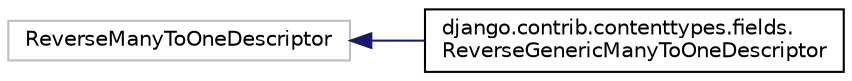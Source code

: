 digraph "Graphical Class Hierarchy"
{
 // LATEX_PDF_SIZE
  edge [fontname="Helvetica",fontsize="10",labelfontname="Helvetica",labelfontsize="10"];
  node [fontname="Helvetica",fontsize="10",shape=record];
  rankdir="LR";
  Node3941 [label="ReverseManyToOneDescriptor",height=0.2,width=0.4,color="grey75", fillcolor="white", style="filled",tooltip=" "];
  Node3941 -> Node0 [dir="back",color="midnightblue",fontsize="10",style="solid",fontname="Helvetica"];
  Node0 [label="django.contrib.contenttypes.fields.\lReverseGenericManyToOneDescriptor",height=0.2,width=0.4,color="black", fillcolor="white", style="filled",URL="$classdjango_1_1contrib_1_1contenttypes_1_1fields_1_1_reverse_generic_many_to_one_descriptor.html",tooltip=" "];
}
